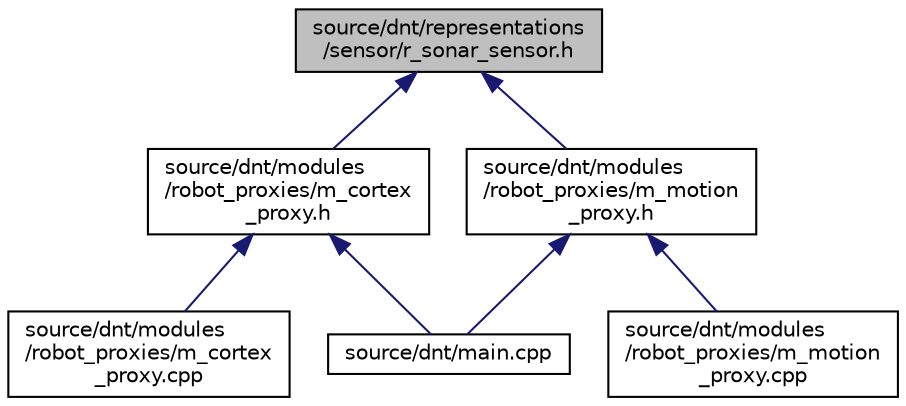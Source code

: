 digraph "source/dnt/representations/sensor/r_sonar_sensor.h"
{
  edge [fontname="Helvetica",fontsize="10",labelfontname="Helvetica",labelfontsize="10"];
  node [fontname="Helvetica",fontsize="10",shape=record];
  Node3 [label="source/dnt/representations\l/sensor/r_sonar_sensor.h",height=0.2,width=0.4,color="black", fillcolor="grey75", style="filled", fontcolor="black"];
  Node3 -> Node4 [dir="back",color="midnightblue",fontsize="10",style="solid",fontname="Helvetica"];
  Node4 [label="source/dnt/modules\l/robot_proxies/m_cortex\l_proxy.h",height=0.2,width=0.4,color="black", fillcolor="white", style="filled",URL="$m__cortex__proxy_8h.html"];
  Node4 -> Node5 [dir="back",color="midnightblue",fontsize="10",style="solid",fontname="Helvetica"];
  Node5 [label="source/dnt/main.cpp",height=0.2,width=0.4,color="black", fillcolor="white", style="filled",URL="$dnt_2main_8cpp.html"];
  Node4 -> Node6 [dir="back",color="midnightblue",fontsize="10",style="solid",fontname="Helvetica"];
  Node6 [label="source/dnt/modules\l/robot_proxies/m_cortex\l_proxy.cpp",height=0.2,width=0.4,color="black", fillcolor="white", style="filled",URL="$m__cortex__proxy_8cpp.html"];
  Node3 -> Node7 [dir="back",color="midnightblue",fontsize="10",style="solid",fontname="Helvetica"];
  Node7 [label="source/dnt/modules\l/robot_proxies/m_motion\l_proxy.h",height=0.2,width=0.4,color="black", fillcolor="white", style="filled",URL="$m__motion__proxy_8h.html"];
  Node7 -> Node5 [dir="back",color="midnightblue",fontsize="10",style="solid",fontname="Helvetica"];
  Node7 -> Node8 [dir="back",color="midnightblue",fontsize="10",style="solid",fontname="Helvetica"];
  Node8 [label="source/dnt/modules\l/robot_proxies/m_motion\l_proxy.cpp",height=0.2,width=0.4,color="black", fillcolor="white", style="filled",URL="$m__motion__proxy_8cpp.html"];
}
